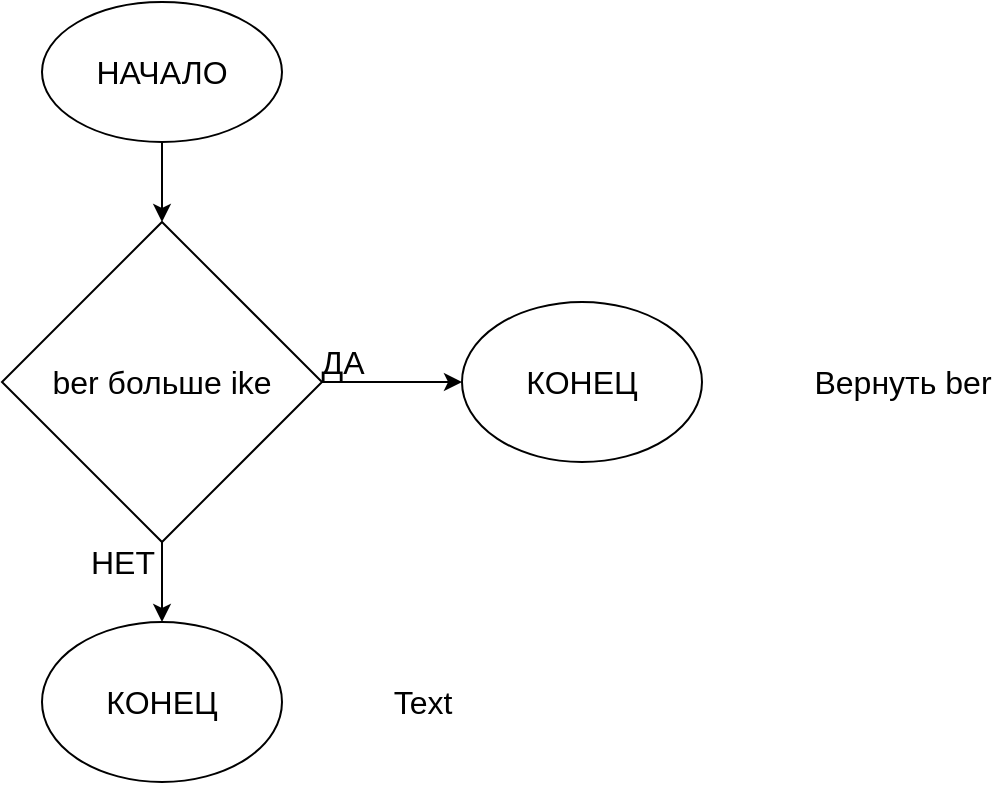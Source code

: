 <mxfile version="16.5.1" type="device"><diagram id="SZOb2JwM7L8HK2ahVzwv" name="Страница 1"><mxGraphModel dx="1102" dy="857" grid="1" gridSize="10" guides="1" tooltips="1" connect="1" arrows="1" fold="1" page="1" pageScale="1" pageWidth="1200" pageHeight="1920" math="0" shadow="0"><root><mxCell id="0"/><mxCell id="1" parent="0"/><mxCell id="YTqstkY3SGNHUKw7t7VL-3" style="edgeStyle=orthogonalEdgeStyle;rounded=0;orthogonalLoop=1;jettySize=auto;html=1;entryX=0.5;entryY=0;entryDx=0;entryDy=0;fontSize=16;" edge="1" parent="1" source="YTqstkY3SGNHUKw7t7VL-1" target="YTqstkY3SGNHUKw7t7VL-2"><mxGeometry relative="1" as="geometry"/></mxCell><mxCell id="YTqstkY3SGNHUKw7t7VL-1" value="НАЧАЛО" style="ellipse;whiteSpace=wrap;html=1;fontSize=16;" vertex="1" parent="1"><mxGeometry x="380" y="40" width="120" height="70" as="geometry"/></mxCell><mxCell id="YTqstkY3SGNHUKw7t7VL-5" style="edgeStyle=orthogonalEdgeStyle;rounded=0;orthogonalLoop=1;jettySize=auto;html=1;entryX=0;entryY=0.5;entryDx=0;entryDy=0;fontSize=16;" edge="1" parent="1" source="YTqstkY3SGNHUKw7t7VL-2" target="YTqstkY3SGNHUKw7t7VL-6"><mxGeometry relative="1" as="geometry"><mxPoint x="600" y="230" as="targetPoint"/></mxGeometry></mxCell><mxCell id="YTqstkY3SGNHUKw7t7VL-10" style="edgeStyle=orthogonalEdgeStyle;rounded=0;orthogonalLoop=1;jettySize=auto;html=1;entryX=0.5;entryY=0;entryDx=0;entryDy=0;fontSize=16;" edge="1" parent="1" source="YTqstkY3SGNHUKw7t7VL-2" target="YTqstkY3SGNHUKw7t7VL-9"><mxGeometry relative="1" as="geometry"/></mxCell><mxCell id="YTqstkY3SGNHUKw7t7VL-2" value="ber больше ike" style="rhombus;whiteSpace=wrap;html=1;fontSize=16;" vertex="1" parent="1"><mxGeometry x="360" y="150" width="160" height="160" as="geometry"/></mxCell><mxCell id="YTqstkY3SGNHUKw7t7VL-6" value="КОНЕЦ" style="ellipse;whiteSpace=wrap;html=1;fontSize=16;" vertex="1" parent="1"><mxGeometry x="590" y="190" width="120" height="80" as="geometry"/></mxCell><mxCell id="YTqstkY3SGNHUKw7t7VL-7" value="ДА" style="text;html=1;align=center;verticalAlign=middle;resizable=0;points=[];autosize=1;strokeColor=none;fillColor=none;fontSize=16;" vertex="1" parent="1"><mxGeometry x="510" y="210" width="40" height="20" as="geometry"/></mxCell><mxCell id="YTqstkY3SGNHUKw7t7VL-8" value="Вернуть ber" style="text;html=1;align=center;verticalAlign=middle;resizable=0;points=[];autosize=1;strokeColor=none;fillColor=none;fontSize=16;" vertex="1" parent="1"><mxGeometry x="760" y="220" width="100" height="20" as="geometry"/></mxCell><mxCell id="YTqstkY3SGNHUKw7t7VL-9" value="КОНЕЦ" style="ellipse;whiteSpace=wrap;html=1;fontSize=16;" vertex="1" parent="1"><mxGeometry x="380" y="350" width="120" height="80" as="geometry"/></mxCell><mxCell id="YTqstkY3SGNHUKw7t7VL-11" value="НЕТ" style="text;html=1;align=center;verticalAlign=middle;resizable=0;points=[];autosize=1;strokeColor=none;fillColor=none;fontSize=16;" vertex="1" parent="1"><mxGeometry x="395" y="310" width="50" height="20" as="geometry"/></mxCell><mxCell id="YTqstkY3SGNHUKw7t7VL-12" value="Text" style="text;html=1;align=center;verticalAlign=middle;resizable=0;points=[];autosize=1;strokeColor=none;fillColor=none;fontSize=16;" vertex="1" parent="1"><mxGeometry x="550" y="380" width="40" height="20" as="geometry"/></mxCell></root></mxGraphModel></diagram></mxfile>